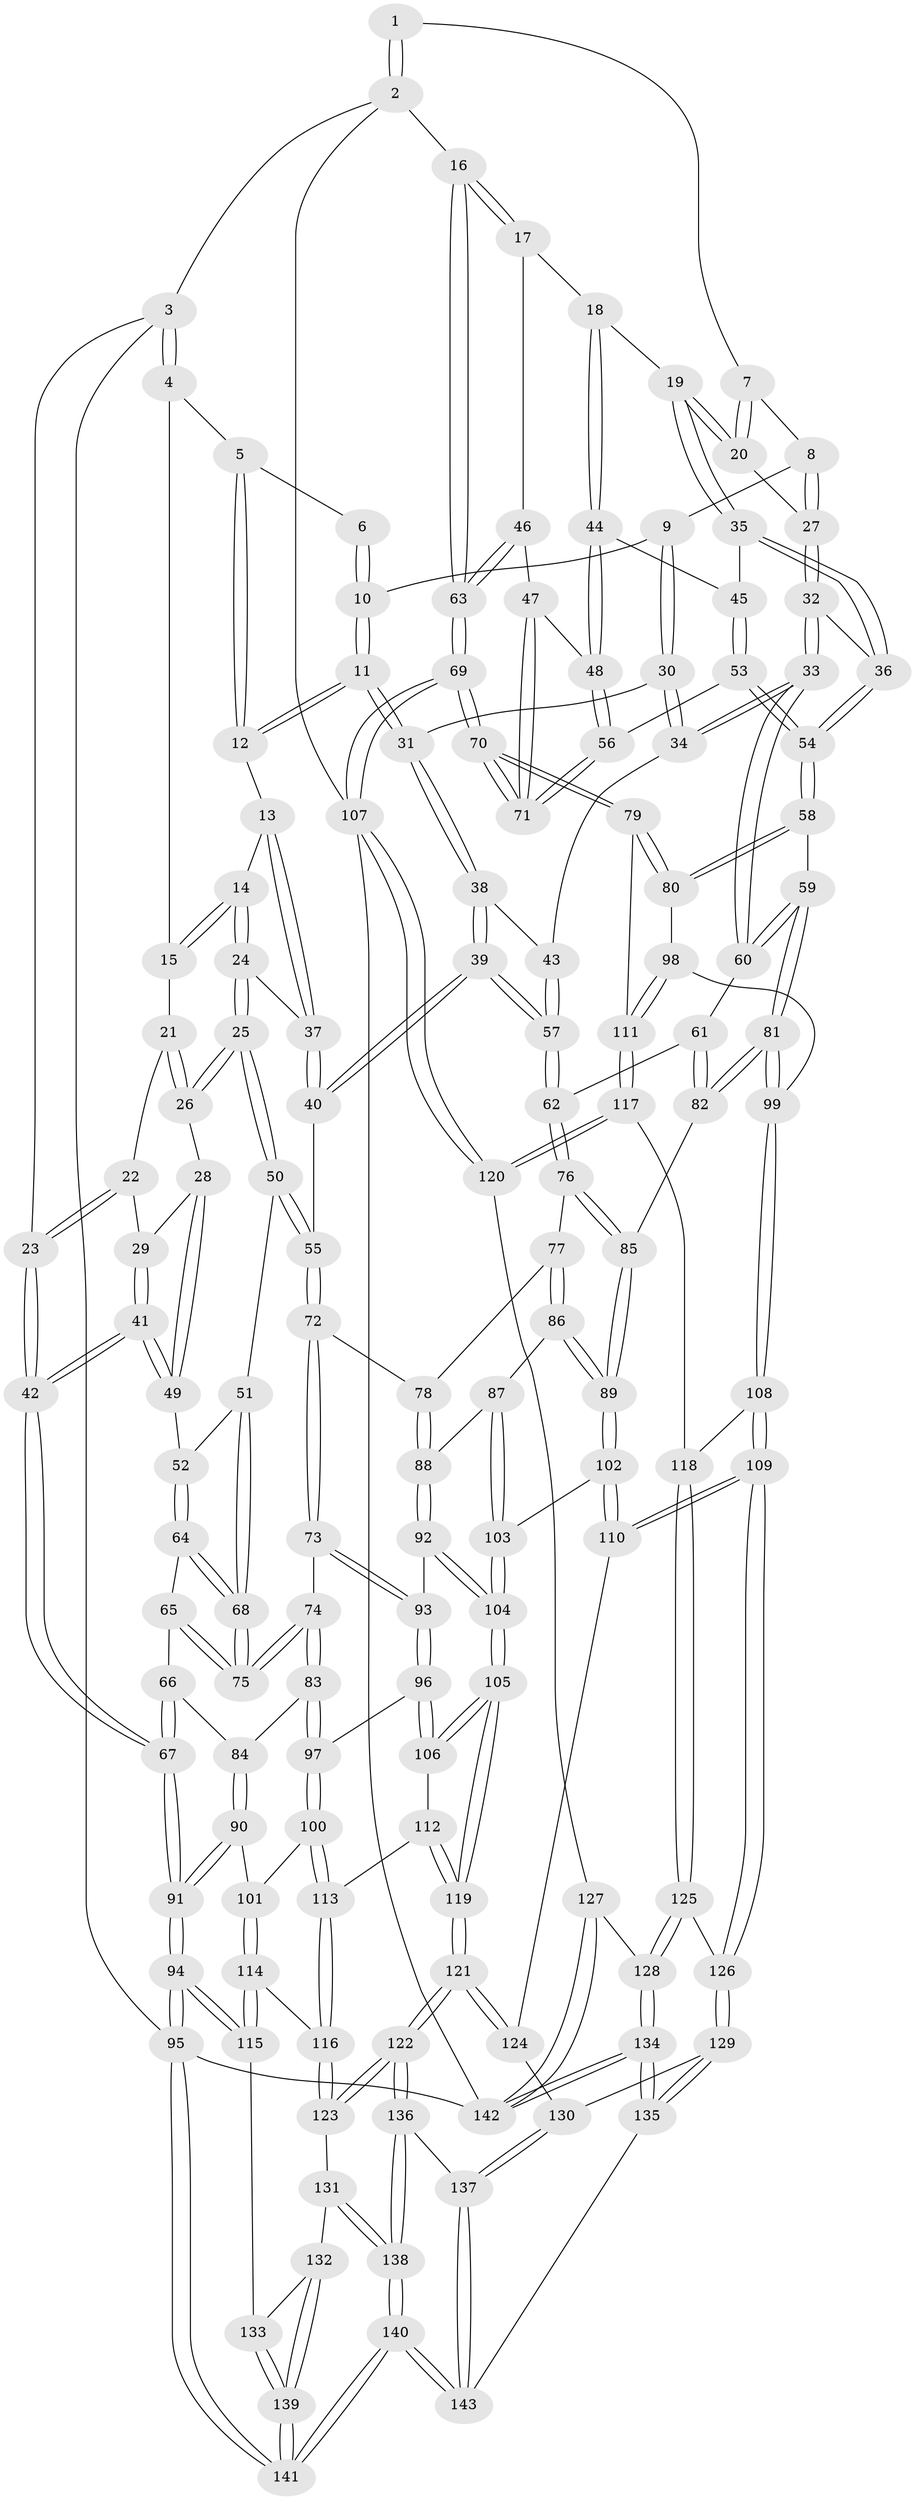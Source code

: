 // coarse degree distribution, {4: 0.45977011494252873, 6: 0.05747126436781609, 5: 0.3218390804597701, 3: 0.14942528735632185, 7: 0.011494252873563218}
// Generated by graph-tools (version 1.1) at 2025/42/03/06/25 10:42:26]
// undirected, 143 vertices, 354 edges
graph export_dot {
graph [start="1"]
  node [color=gray90,style=filled];
  1 [pos="+0.8376418109782474+0"];
  2 [pos="+1+0"];
  3 [pos="+0+0"];
  4 [pos="+0.19308463318105865+0"];
  5 [pos="+0.32928607642120505+0"];
  6 [pos="+0.43794615766484757+0"];
  7 [pos="+0.753455992042605+0"];
  8 [pos="+0.5844833302892449+0.07339298385315886"];
  9 [pos="+0.5604158906400096+0.08080894812369685"];
  10 [pos="+0.5275192818481375+0.018509518150246033"];
  11 [pos="+0.395278702398136+0.11494174100621364"];
  12 [pos="+0.3867581528500312+0.10847472126480535"];
  13 [pos="+0.3609231813976892+0.12085652074573491"];
  14 [pos="+0.22639841107850703+0.07401395189941792"];
  15 [pos="+0.2206069655635278+0.061557514772668305"];
  16 [pos="+1+0"];
  17 [pos="+0.9330479339462681+0.13853386569204723"];
  18 [pos="+0.8394552144459497+0.15964449918555662"];
  19 [pos="+0.7898641825918681+0.12357210289029623"];
  20 [pos="+0.759435762103035+0.06841850019454637"];
  21 [pos="+0.16394985299360038+0.11372447631647066"];
  22 [pos="+0.12165898325489405+0.11233766453020189"];
  23 [pos="+0+0"];
  24 [pos="+0.2455569849043506+0.1885469908706361"];
  25 [pos="+0.2317883132426412+0.2025439689402208"];
  26 [pos="+0.18178363985161972+0.192107488164285"];
  27 [pos="+0.6795478317520334+0.12897524599186228"];
  28 [pos="+0.18127621027446686+0.19215413251152846"];
  29 [pos="+0.15471756435283862+0.17200242889109355"];
  30 [pos="+0.5490994750274462+0.11250077947175514"];
  31 [pos="+0.41205213384354344+0.1310238189782235"];
  32 [pos="+0.6237102995468502+0.22583014197014437"];
  33 [pos="+0.6094083322066135+0.23002532270810952"];
  34 [pos="+0.5899473341356933+0.22299171001552756"];
  35 [pos="+0.7189911196184253+0.21837313239913056"];
  36 [pos="+0.6827663069785104+0.23516992495778552"];
  37 [pos="+0.28549634459658485+0.18107604715708758"];
  38 [pos="+0.4133826548104656+0.1383217976101854"];
  39 [pos="+0.4291650889167149+0.2943214376492632"];
  40 [pos="+0.39454482626670356+0.28607638080867304"];
  41 [pos="+0+0.07331983852658197"];
  42 [pos="+0+0"];
  43 [pos="+0.5768524024771582+0.22860632672037096"];
  44 [pos="+0.8355921537666479+0.2362824953061937"];
  45 [pos="+0.7393028131085718+0.22708327764514877"];
  46 [pos="+0.9623089526017925+0.2721907112115542"];
  47 [pos="+0.9055144902686764+0.29138699180012884"];
  48 [pos="+0.8460379762957481+0.29004104026395033"];
  49 [pos="+0.09744584269514153+0.23789576164822263"];
  50 [pos="+0.2355179307724821+0.29378873540617617"];
  51 [pos="+0.1824165749549558+0.3021210927088707"];
  52 [pos="+0.11614166696292301+0.29382414702099685"];
  53 [pos="+0.8126826042339012+0.3191722636241015"];
  54 [pos="+0.7728456431918591+0.3559372711440041"];
  55 [pos="+0.24304451783750122+0.3027421153511336"];
  56 [pos="+0.8332539914546612+0.30443850913293946"];
  57 [pos="+0.43553571304879146+0.3011472981925321"];
  58 [pos="+0.76645472525253+0.3709932345404981"];
  59 [pos="+0.6870044988677186+0.40473122109363524"];
  60 [pos="+0.6249645159601409+0.3353755362475638"];
  61 [pos="+0.562625043350491+0.36609827014067714"];
  62 [pos="+0.4376282222689434+0.3313211147421903"];
  63 [pos="+1+0.3493381872981437"];
  64 [pos="+0.10487875959637721+0.3121739967723344"];
  65 [pos="+0.03510257796688686+0.3502704948867466"];
  66 [pos="+0+0.35951164220117177"];
  67 [pos="+0+0.3147709511681132"];
  68 [pos="+0.14313612306745574+0.3991347518210587"];
  69 [pos="+1+0.5871083970470956"];
  70 [pos="+0.9786645030789022+0.5302032831162664"];
  71 [pos="+0.9512287776500139+0.4682738811243361"];
  72 [pos="+0.2504610178758281+0.38753338869168114"];
  73 [pos="+0.24946280410920496+0.3902313598886154"];
  74 [pos="+0.14751587246325246+0.4174805028847902"];
  75 [pos="+0.1447782545258585+0.4110291416279289"];
  76 [pos="+0.4363829998325948+0.3364506290448833"];
  77 [pos="+0.43164411822497634+0.3425986963841539"];
  78 [pos="+0.3972927098880113+0.3672277473018799"];
  79 [pos="+0.9404792272487024+0.5268874602627549"];
  80 [pos="+0.8373133636322126+0.46108839920671346"];
  81 [pos="+0.6385979708667472+0.5060547008352361"];
  82 [pos="+0.5721214979209465+0.4921113065145193"];
  83 [pos="+0.12587579930098053+0.460684517818453"];
  84 [pos="+0.05411441858882082+0.4201192395760497"];
  85 [pos="+0.547418302015166+0.49352890050831744"];
  86 [pos="+0.4257649405552225+0.47613622033989905"];
  87 [pos="+0.3944693027236952+0.49790671241689655"];
  88 [pos="+0.3287913614798317+0.48576232197173924"];
  89 [pos="+0.523809797598202+0.5090635084967776"];
  90 [pos="+0.008934556958990975+0.5090509384027609"];
  91 [pos="+0+0.4822910148593241"];
  92 [pos="+0.3129444039939489+0.49183638223236187"];
  93 [pos="+0.28210538628246346+0.4804630691195904"];
  94 [pos="+0+0.8068304747513051"];
  95 [pos="+0+1"];
  96 [pos="+0.2158045610236727+0.5230180400265397"];
  97 [pos="+0.1262211211173171+0.5054703017816583"];
  98 [pos="+0.7118852407123748+0.5254227680671607"];
  99 [pos="+0.6478536561256868+0.5222759495490381"];
  100 [pos="+0.12404001594568925+0.5077968279136184"];
  101 [pos="+0.07735398964576008+0.5287654059342325"];
  102 [pos="+0.45292082994700567+0.6135058674708421"];
  103 [pos="+0.44482945611876235+0.6120678593629127"];
  104 [pos="+0.3390779002009843+0.6312088695764537"];
  105 [pos="+0.3212872095221639+0.6483708589048695"];
  106 [pos="+0.23053699540990524+0.5972824015949603"];
  107 [pos="+1+0.707884400493546"];
  108 [pos="+0.651658419245875+0.6247958811805003"];
  109 [pos="+0.5798389212304065+0.7178526545531353"];
  110 [pos="+0.5285720833637225+0.7114271990016197"];
  111 [pos="+0.8261977329771814+0.5808145703657608"];
  112 [pos="+0.17783794642345083+0.6290370542404928"];
  113 [pos="+0.15665455724195962+0.6327605055201165"];
  114 [pos="+0.022920450252611822+0.7447823090224727"];
  115 [pos="+0+0.7781875130227083"];
  116 [pos="+0.058498808545922716+0.7413342818191396"];
  117 [pos="+0.7753466333779762+0.6470589482407167"];
  118 [pos="+0.7598798259215512+0.657321649471825"];
  119 [pos="+0.2924233679948177+0.7532617830635941"];
  120 [pos="+1+0.7704268244346049"];
  121 [pos="+0.28620429985688595+0.8018490212356209"];
  122 [pos="+0.2845276382647232+0.8046991392843034"];
  123 [pos="+0.27573223022559246+0.8050732446485112"];
  124 [pos="+0.497861271729211+0.7375989500941127"];
  125 [pos="+0.7844096127971221+0.7985479818161195"];
  126 [pos="+0.637075738025843+0.8096730157386517"];
  127 [pos="+1+0.7735047528119632"];
  128 [pos="+0.8296367308340261+0.8215631404875585"];
  129 [pos="+0.6128207573676938+0.8950834892732014"];
  130 [pos="+0.47139492315898057+0.8720290159243431"];
  131 [pos="+0.1790083721708728+0.9005413531730189"];
  132 [pos="+0.14288455747660284+0.9292672493649452"];
  133 [pos="+0.04892393314563463+0.8743855680716496"];
  134 [pos="+0.7137202228741258+1"];
  135 [pos="+0.6548660761489985+1"];
  136 [pos="+0.30722554590465057+0.8479102505204411"];
  137 [pos="+0.40627226418340306+0.911528305943453"];
  138 [pos="+0.24983381601499366+1"];
  139 [pos="+0.16159357425046214+1"];
  140 [pos="+0.19420110689750023+1"];
  141 [pos="+0.16225140123715262+1"];
  142 [pos="+0.7667318088179459+1"];
  143 [pos="+0.5009746550944116+1"];
  1 -- 2;
  1 -- 2;
  1 -- 7;
  2 -- 3;
  2 -- 16;
  2 -- 107;
  3 -- 4;
  3 -- 4;
  3 -- 23;
  3 -- 95;
  4 -- 5;
  4 -- 15;
  5 -- 6;
  5 -- 12;
  5 -- 12;
  6 -- 10;
  6 -- 10;
  7 -- 8;
  7 -- 20;
  7 -- 20;
  8 -- 9;
  8 -- 27;
  8 -- 27;
  9 -- 10;
  9 -- 30;
  9 -- 30;
  10 -- 11;
  10 -- 11;
  11 -- 12;
  11 -- 12;
  11 -- 31;
  11 -- 31;
  12 -- 13;
  13 -- 14;
  13 -- 37;
  13 -- 37;
  14 -- 15;
  14 -- 15;
  14 -- 24;
  14 -- 24;
  15 -- 21;
  16 -- 17;
  16 -- 17;
  16 -- 63;
  16 -- 63;
  17 -- 18;
  17 -- 46;
  18 -- 19;
  18 -- 44;
  18 -- 44;
  19 -- 20;
  19 -- 20;
  19 -- 35;
  19 -- 35;
  20 -- 27;
  21 -- 22;
  21 -- 26;
  21 -- 26;
  22 -- 23;
  22 -- 23;
  22 -- 29;
  23 -- 42;
  23 -- 42;
  24 -- 25;
  24 -- 25;
  24 -- 37;
  25 -- 26;
  25 -- 26;
  25 -- 50;
  25 -- 50;
  26 -- 28;
  27 -- 32;
  27 -- 32;
  28 -- 29;
  28 -- 49;
  28 -- 49;
  29 -- 41;
  29 -- 41;
  30 -- 31;
  30 -- 34;
  30 -- 34;
  31 -- 38;
  31 -- 38;
  32 -- 33;
  32 -- 33;
  32 -- 36;
  33 -- 34;
  33 -- 34;
  33 -- 60;
  33 -- 60;
  34 -- 43;
  35 -- 36;
  35 -- 36;
  35 -- 45;
  36 -- 54;
  36 -- 54;
  37 -- 40;
  37 -- 40;
  38 -- 39;
  38 -- 39;
  38 -- 43;
  39 -- 40;
  39 -- 40;
  39 -- 57;
  39 -- 57;
  40 -- 55;
  41 -- 42;
  41 -- 42;
  41 -- 49;
  41 -- 49;
  42 -- 67;
  42 -- 67;
  43 -- 57;
  43 -- 57;
  44 -- 45;
  44 -- 48;
  44 -- 48;
  45 -- 53;
  45 -- 53;
  46 -- 47;
  46 -- 63;
  46 -- 63;
  47 -- 48;
  47 -- 71;
  47 -- 71;
  48 -- 56;
  48 -- 56;
  49 -- 52;
  50 -- 51;
  50 -- 55;
  50 -- 55;
  51 -- 52;
  51 -- 68;
  51 -- 68;
  52 -- 64;
  52 -- 64;
  53 -- 54;
  53 -- 54;
  53 -- 56;
  54 -- 58;
  54 -- 58;
  55 -- 72;
  55 -- 72;
  56 -- 71;
  56 -- 71;
  57 -- 62;
  57 -- 62;
  58 -- 59;
  58 -- 80;
  58 -- 80;
  59 -- 60;
  59 -- 60;
  59 -- 81;
  59 -- 81;
  60 -- 61;
  61 -- 62;
  61 -- 82;
  61 -- 82;
  62 -- 76;
  62 -- 76;
  63 -- 69;
  63 -- 69;
  64 -- 65;
  64 -- 68;
  64 -- 68;
  65 -- 66;
  65 -- 75;
  65 -- 75;
  66 -- 67;
  66 -- 67;
  66 -- 84;
  67 -- 91;
  67 -- 91;
  68 -- 75;
  68 -- 75;
  69 -- 70;
  69 -- 70;
  69 -- 107;
  69 -- 107;
  70 -- 71;
  70 -- 71;
  70 -- 79;
  70 -- 79;
  72 -- 73;
  72 -- 73;
  72 -- 78;
  73 -- 74;
  73 -- 93;
  73 -- 93;
  74 -- 75;
  74 -- 75;
  74 -- 83;
  74 -- 83;
  76 -- 77;
  76 -- 85;
  76 -- 85;
  77 -- 78;
  77 -- 86;
  77 -- 86;
  78 -- 88;
  78 -- 88;
  79 -- 80;
  79 -- 80;
  79 -- 111;
  80 -- 98;
  81 -- 82;
  81 -- 82;
  81 -- 99;
  81 -- 99;
  82 -- 85;
  83 -- 84;
  83 -- 97;
  83 -- 97;
  84 -- 90;
  84 -- 90;
  85 -- 89;
  85 -- 89;
  86 -- 87;
  86 -- 89;
  86 -- 89;
  87 -- 88;
  87 -- 103;
  87 -- 103;
  88 -- 92;
  88 -- 92;
  89 -- 102;
  89 -- 102;
  90 -- 91;
  90 -- 91;
  90 -- 101;
  91 -- 94;
  91 -- 94;
  92 -- 93;
  92 -- 104;
  92 -- 104;
  93 -- 96;
  93 -- 96;
  94 -- 95;
  94 -- 95;
  94 -- 115;
  94 -- 115;
  95 -- 141;
  95 -- 141;
  95 -- 142;
  96 -- 97;
  96 -- 106;
  96 -- 106;
  97 -- 100;
  97 -- 100;
  98 -- 99;
  98 -- 111;
  98 -- 111;
  99 -- 108;
  99 -- 108;
  100 -- 101;
  100 -- 113;
  100 -- 113;
  101 -- 114;
  101 -- 114;
  102 -- 103;
  102 -- 110;
  102 -- 110;
  103 -- 104;
  103 -- 104;
  104 -- 105;
  104 -- 105;
  105 -- 106;
  105 -- 106;
  105 -- 119;
  105 -- 119;
  106 -- 112;
  107 -- 120;
  107 -- 120;
  107 -- 142;
  108 -- 109;
  108 -- 109;
  108 -- 118;
  109 -- 110;
  109 -- 110;
  109 -- 126;
  109 -- 126;
  110 -- 124;
  111 -- 117;
  111 -- 117;
  112 -- 113;
  112 -- 119;
  112 -- 119;
  113 -- 116;
  113 -- 116;
  114 -- 115;
  114 -- 115;
  114 -- 116;
  115 -- 133;
  116 -- 123;
  116 -- 123;
  117 -- 118;
  117 -- 120;
  117 -- 120;
  118 -- 125;
  118 -- 125;
  119 -- 121;
  119 -- 121;
  120 -- 127;
  121 -- 122;
  121 -- 122;
  121 -- 124;
  121 -- 124;
  122 -- 123;
  122 -- 123;
  122 -- 136;
  122 -- 136;
  123 -- 131;
  124 -- 130;
  125 -- 126;
  125 -- 128;
  125 -- 128;
  126 -- 129;
  126 -- 129;
  127 -- 128;
  127 -- 142;
  127 -- 142;
  128 -- 134;
  128 -- 134;
  129 -- 130;
  129 -- 135;
  129 -- 135;
  130 -- 137;
  130 -- 137;
  131 -- 132;
  131 -- 138;
  131 -- 138;
  132 -- 133;
  132 -- 139;
  132 -- 139;
  133 -- 139;
  133 -- 139;
  134 -- 135;
  134 -- 135;
  134 -- 142;
  134 -- 142;
  135 -- 143;
  136 -- 137;
  136 -- 138;
  136 -- 138;
  137 -- 143;
  137 -- 143;
  138 -- 140;
  138 -- 140;
  139 -- 141;
  139 -- 141;
  140 -- 141;
  140 -- 141;
  140 -- 143;
  140 -- 143;
}
